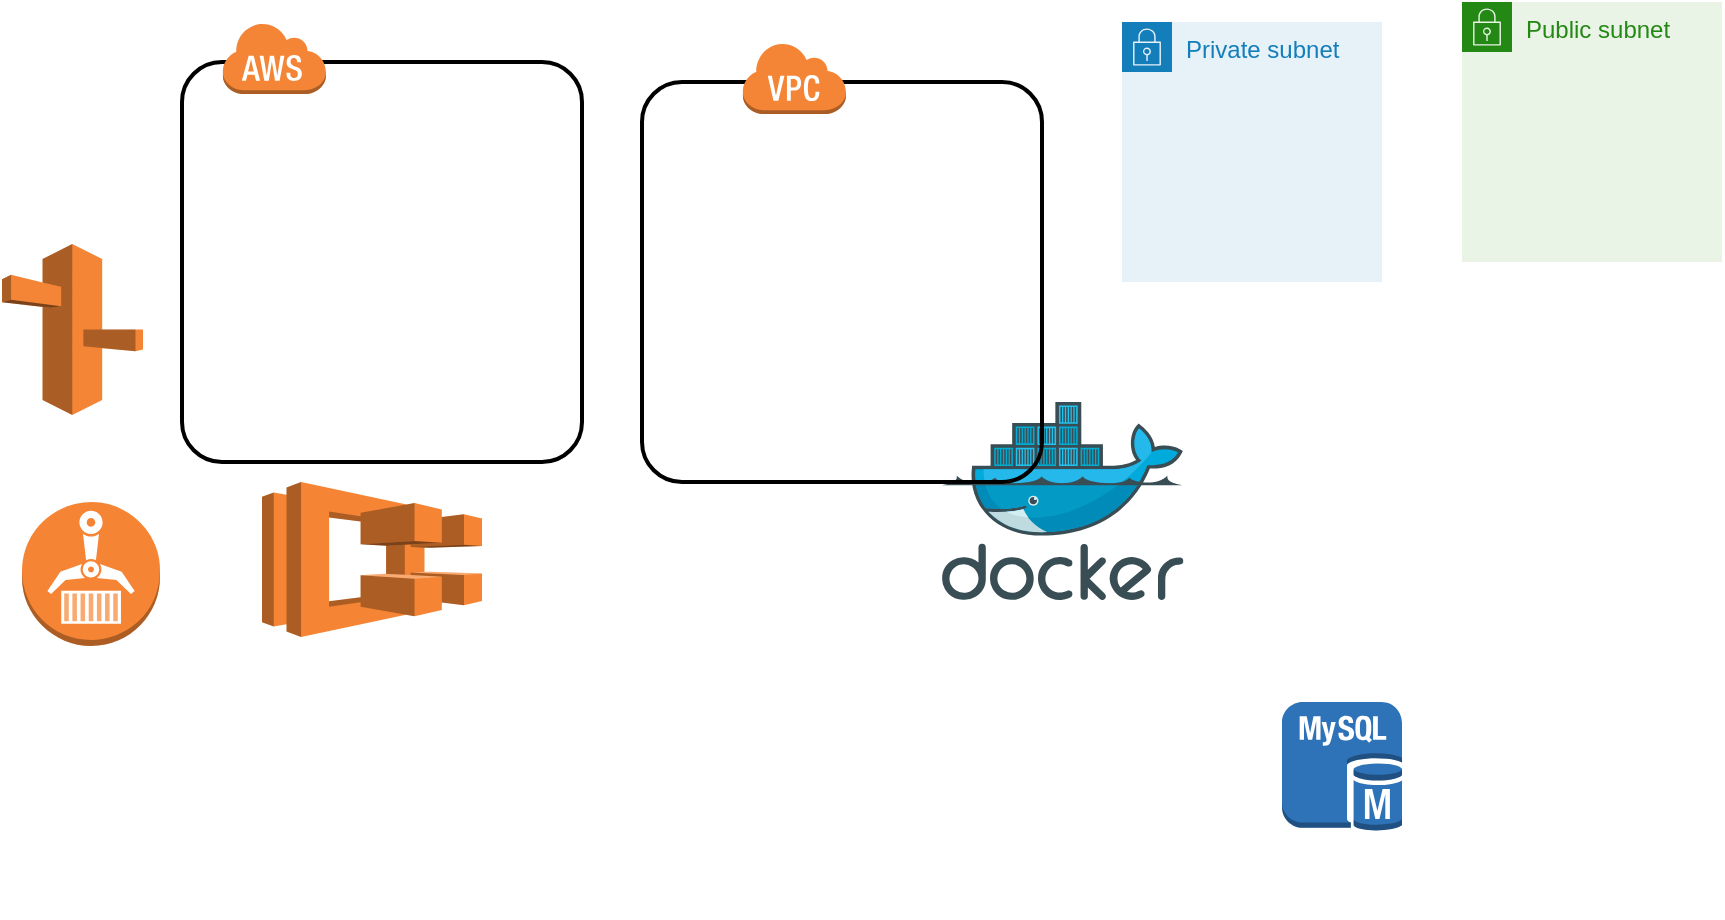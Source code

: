 <mxfile version="13.9.8" type="github" pages="2">
  <diagram id="Ht1M8jgEwFfnCIfOTk4-" name="Page-1">
    <mxGraphModel dx="3206" dy="460" grid="1" gridSize="10" guides="1" tooltips="1" connect="1" arrows="1" fold="1" page="1" pageScale="1" pageWidth="1169" pageHeight="827" math="0" shadow="0">
      <root>
        <mxCell id="0" />
        <mxCell id="1" parent="0" />
        <mxCell id="-92ZV4daiyxFBbVo8Tsq-2" value="" style="shape=image;html=1;verticalAlign=top;verticalLabelPosition=bottom;labelBackgroundColor=#ffffff;imageAspect=0;aspect=fixed;image=https://cdn1.iconfinder.com/data/icons/logotypes/32/github-128.png" vertex="1" parent="1">
          <mxGeometry x="-1160" y="580" width="128" height="128" as="geometry" />
        </mxCell>
        <mxCell id="-92ZV4daiyxFBbVo8Tsq-3" value="" style="shape=image;html=1;verticalAlign=top;verticalLabelPosition=bottom;labelBackgroundColor=#ffffff;imageAspect=0;aspect=fixed;image=https://cdn3.iconfinder.com/data/icons/popular-services-brands-vol-2/512/ruby-on-rails-128.png" vertex="1" parent="1">
          <mxGeometry x="-980" y="580" width="128" height="128" as="geometry" />
        </mxCell>
        <mxCell id="-92ZV4daiyxFBbVo8Tsq-5" value="" style="shape=image;imageAspect=0;aspect=fixed;verticalLabelPosition=bottom;verticalAlign=top;image=https://assets.brandfolder.com/po873r-7udt4w-b3x13z/v/3322314/view@2x.png?v=1592401197;" vertex="1" parent="1">
          <mxGeometry x="-1310" y="610" width="108.84" height="90" as="geometry" />
        </mxCell>
        <mxCell id="-92ZV4daiyxFBbVo8Tsq-6" value="" style="outlineConnect=0;dashed=0;verticalLabelPosition=bottom;verticalAlign=top;align=center;html=1;shape=mxgraph.aws3.ecs;fillColor=#F58534;gradientColor=none;" vertex="1" parent="1">
          <mxGeometry x="-1340" y="490" width="110" height="77.5" as="geometry" />
        </mxCell>
        <mxCell id="-92ZV4daiyxFBbVo8Tsq-8" value="" style="outlineConnect=0;dashed=0;verticalLabelPosition=bottom;verticalAlign=top;align=center;html=1;shape=mxgraph.aws3.ecr;fillColor=#F58534;gradientColor=none;" vertex="1" parent="1">
          <mxGeometry x="-1460" y="500" width="69" height="72" as="geometry" />
        </mxCell>
        <mxCell id="-92ZV4daiyxFBbVo8Tsq-9" value="" style="aspect=fixed;html=1;points=[];align=center;image;fontSize=12;image=img/lib/mscae/Docker.svg;" vertex="1" parent="1">
          <mxGeometry x="-1000" y="450" width="120.73" height="99" as="geometry" />
        </mxCell>
        <mxCell id="-92ZV4daiyxFBbVo8Tsq-13" value="" style="shape=image;imageAspect=0;aspect=fixed;verticalLabelPosition=bottom;verticalAlign=top;image=https://cdn.worldvectorlogo.com/logos/nginx-1.svg;" vertex="1" parent="1">
          <mxGeometry x="-840" y="430" width="192" height="150" as="geometry" />
        </mxCell>
        <mxCell id="-92ZV4daiyxFBbVo8Tsq-14" value="" style="outlineConnect=0;dashed=0;verticalLabelPosition=bottom;verticalAlign=top;align=center;html=1;shape=mxgraph.aws3.route_53;fillColor=#F58536;gradientColor=none;" vertex="1" parent="1">
          <mxGeometry x="-1470" y="371" width="70.5" height="85.5" as="geometry" />
        </mxCell>
        <mxCell id="-92ZV4daiyxFBbVo8Tsq-15" value="" style="rounded=1;arcSize=10;dashed=0;fillColor=none;gradientColor=none;strokeWidth=2;" vertex="1" parent="1">
          <mxGeometry x="-1380" y="280" width="200" height="200" as="geometry" />
        </mxCell>
        <mxCell id="-92ZV4daiyxFBbVo8Tsq-16" value="" style="dashed=0;html=1;shape=mxgraph.aws3.cloud;fillColor=#F58536;gradientColor=none;dashed=0;" vertex="1" parent="1">
          <mxGeometry x="-1360" y="260" width="52" height="36" as="geometry" />
        </mxCell>
        <mxCell id="-92ZV4daiyxFBbVo8Tsq-17" value="" style="rounded=1;arcSize=10;dashed=0;fillColor=none;gradientColor=none;strokeWidth=2;" vertex="1" parent="1">
          <mxGeometry x="-1150" y="290" width="200" height="200" as="geometry" />
        </mxCell>
        <mxCell id="-92ZV4daiyxFBbVo8Tsq-18" value="" style="dashed=0;html=1;shape=mxgraph.aws3.virtual_private_cloud;fillColor=#F58536;gradientColor=none;dashed=0;" vertex="1" parent="1">
          <mxGeometry x="-1100" y="270" width="52" height="36" as="geometry" />
        </mxCell>
        <mxCell id="-92ZV4daiyxFBbVo8Tsq-24" value="Public subnet" style="points=[[0,0],[0.25,0],[0.5,0],[0.75,0],[1,0],[1,0.25],[1,0.5],[1,0.75],[1,1],[0.75,1],[0.5,1],[0.25,1],[0,1],[0,0.75],[0,0.5],[0,0.25]];outlineConnect=0;gradientColor=none;html=1;whiteSpace=wrap;fontSize=12;fontStyle=0;shape=mxgraph.aws4.group;grIcon=mxgraph.aws4.group_security_group;grStroke=0;strokeColor=#248814;fillColor=#E9F3E6;verticalAlign=top;align=left;spacingLeft=30;fontColor=#248814;dashed=0;" vertex="1" parent="1">
          <mxGeometry x="-740" y="250" width="130" height="130" as="geometry" />
        </mxCell>
        <mxCell id="-92ZV4daiyxFBbVo8Tsq-25" value="Private subnet" style="points=[[0,0],[0.25,0],[0.5,0],[0.75,0],[1,0],[1,0.25],[1,0.5],[1,0.75],[1,1],[0.75,1],[0.5,1],[0.25,1],[0,1],[0,0.75],[0,0.5],[0,0.25]];outlineConnect=0;gradientColor=none;html=1;whiteSpace=wrap;fontSize=12;fontStyle=0;shape=mxgraph.aws4.group;grIcon=mxgraph.aws4.group_security_group;grStroke=0;strokeColor=#147EBA;fillColor=#E6F2F8;verticalAlign=top;align=left;spacingLeft=30;fontColor=#147EBA;dashed=0;" vertex="1" parent="1">
          <mxGeometry x="-910" y="260" width="130" height="130" as="geometry" />
        </mxCell>
        <mxCell id="-92ZV4daiyxFBbVo8Tsq-26" value="" style="outlineConnect=0;dashed=0;verticalLabelPosition=bottom;verticalAlign=top;align=center;html=1;shape=mxgraph.aws3.mysql_db_instance;fillColor=#2E73B8;gradientColor=none;" vertex="1" parent="1">
          <mxGeometry x="-830" y="600" width="60" height="64.5" as="geometry" />
        </mxCell>
      </root>
    </mxGraphModel>
  </diagram>
  <diagram id="z92bab9wf8--5bxln02p" name="Page-2">
    <mxGraphModel dx="868" dy="460" grid="1" gridSize="10" guides="1" tooltips="1" connect="1" arrows="1" fold="1" page="1" pageScale="1" pageWidth="827" pageHeight="1169" math="0" shadow="0">
      <root>
        <mxCell id="-ivl8A8YhL6A30Lmzu8i-0" />
        <mxCell id="-ivl8A8YhL6A30Lmzu8i-1" parent="-ivl8A8YhL6A30Lmzu8i-0" />
        <mxCell id="-ivl8A8YhL6A30Lmzu8i-2" value="" style="shape=image;imageAspect=0;aspect=fixed;verticalLabelPosition=bottom;verticalAlign=top;image=https://qiita-user-contents.imgix.net/https%3A%2F%2Fqiita-image-store.s3.ap-northeast-1.amazonaws.com%2F0%2F303093%2Fb6990f1d-9b29-da5c-aa14-e25234d63c39.png?ixlib=rb-1.2.2&amp;auto=format&amp;gif-q=60&amp;q=75&amp;w=1400&amp;fit=max&amp;s=59c13ddfa68b8c05df4af0c0118b09a4;" vertex="1" parent="-ivl8A8YhL6A30Lmzu8i-1">
          <mxGeometry x="40" y="30" width="335.89" height="270" as="geometry" />
        </mxCell>
        <mxCell id="pZJ2bOHo9bR8bqc-_nNZ-0" value="" style="shape=image;imageAspect=0;aspect=fixed;verticalLabelPosition=bottom;verticalAlign=top;image=https://engineers.weddingpark.co.jp/wp-content/uploads/2018/06/%E3%82%B9%E3%82%AF%E3%83%AA%E3%83%BC%E3%83%B3%E3%82%B7%E3%83%A7%E3%83%83%E3%83%88-2018-06-19-10.09.42.png;" vertex="1" parent="-ivl8A8YhL6A30Lmzu8i-1">
          <mxGeometry x="420" y="20" width="470" height="312.73" as="geometry" />
        </mxCell>
      </root>
    </mxGraphModel>
  </diagram>
</mxfile>
